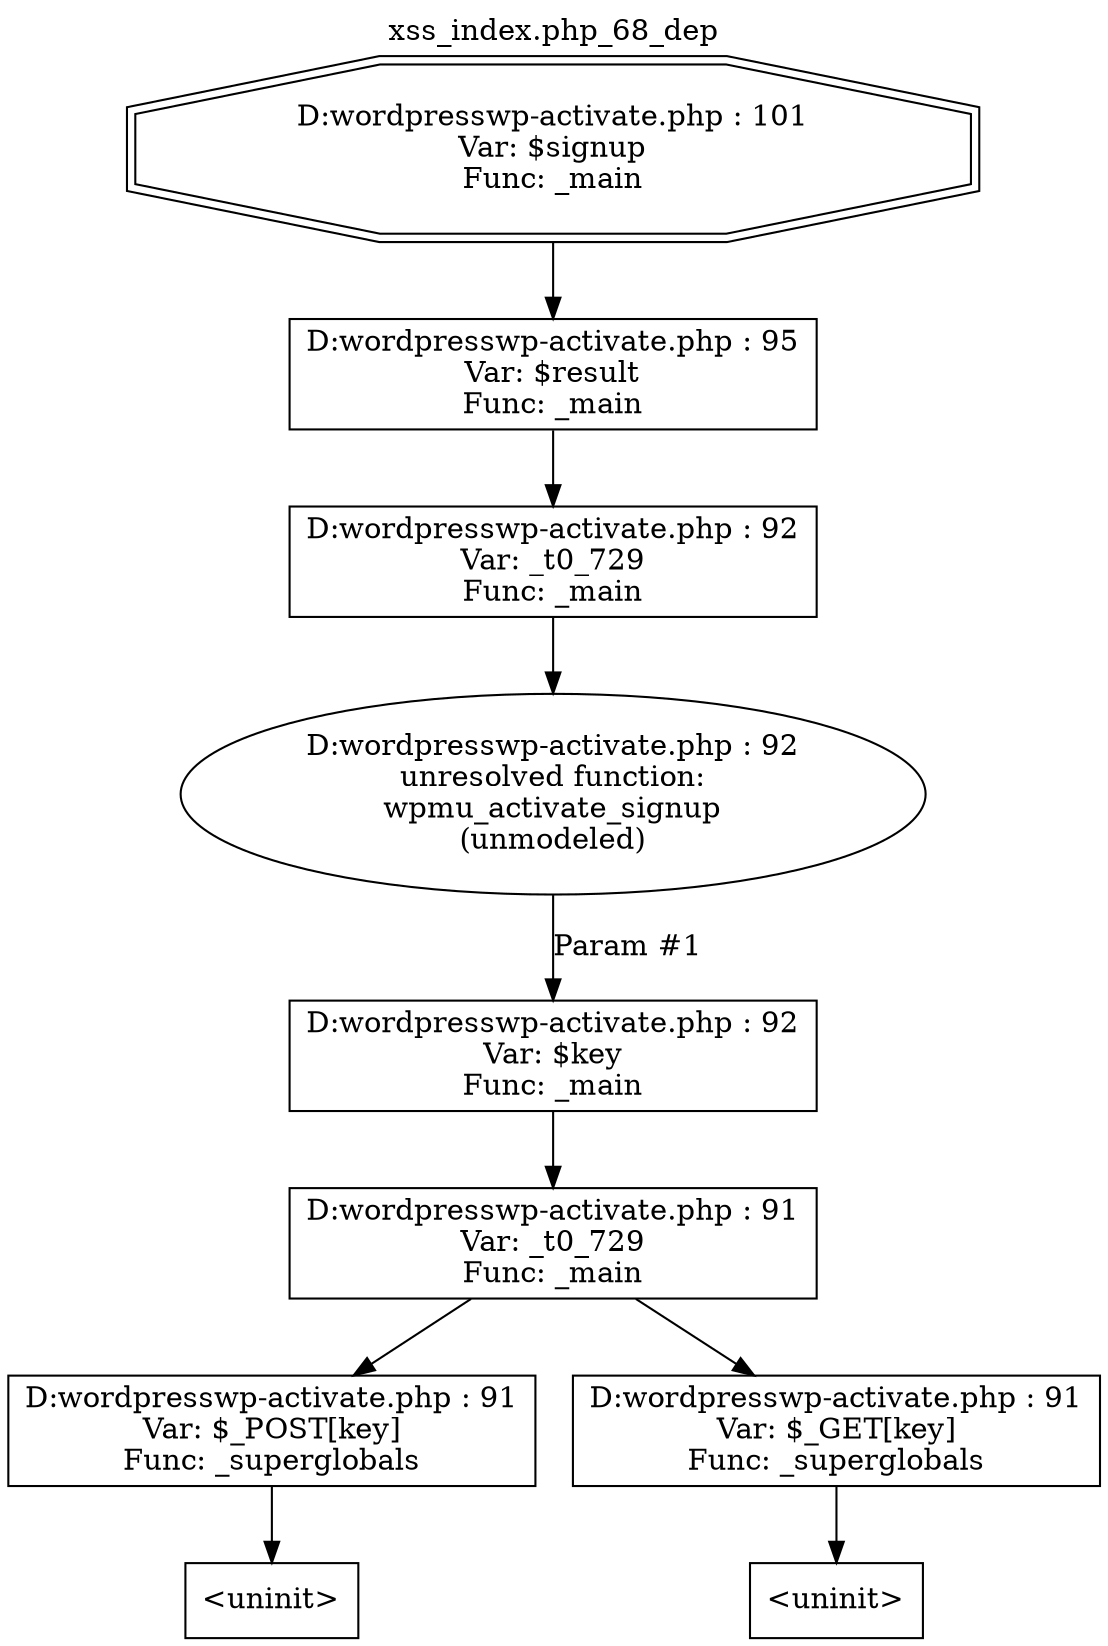 digraph cfg {
  label="xss_index.php_68_dep";
  labelloc=t;
  n1 [shape=doubleoctagon, label="D:\wordpress\wp-activate.php : 101\nVar: $signup\nFunc: _main\n"];
  n2 [shape=box, label="D:\wordpress\wp-activate.php : 95\nVar: $result\nFunc: _main\n"];
  n3 [shape=box, label="D:\wordpress\wp-activate.php : 92\nVar: _t0_729\nFunc: _main\n"];
  n4 [shape=ellipse, label="D:\wordpress\wp-activate.php : 92\nunresolved function:\nwpmu_activate_signup\n(unmodeled)\n"];
  n5 [shape=box, label="D:\wordpress\wp-activate.php : 92\nVar: $key\nFunc: _main\n"];
  n6 [shape=box, label="D:\wordpress\wp-activate.php : 91\nVar: _t0_729\nFunc: _main\n"];
  n7 [shape=box, label="D:\wordpress\wp-activate.php : 91\nVar: $_POST[key]\nFunc: _superglobals\n"];
  n8 [shape=box, label="<uninit>"];
  n9 [shape=box, label="D:\wordpress\wp-activate.php : 91\nVar: $_GET[key]\nFunc: _superglobals\n"];
  n10 [shape=box, label="<uninit>"];
  n3 -> n4;
  n7 -> n8;
  n6 -> n7;
  n6 -> n9;
  n9 -> n10;
  n5 -> n6;
  n4 -> n5[label="Param #1"];
  n2 -> n3;
  n1 -> n2;
}
